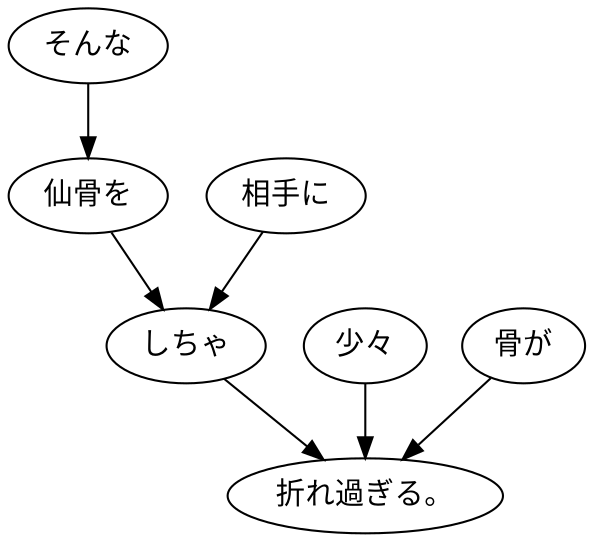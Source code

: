 digraph graph7601 {
	node0 [label="そんな"];
	node1 [label="仙骨を"];
	node2 [label="相手に"];
	node3 [label="しちゃ"];
	node4 [label="少々"];
	node5 [label="骨が"];
	node6 [label="折れ過ぎる。"];
	node0 -> node1;
	node1 -> node3;
	node2 -> node3;
	node3 -> node6;
	node4 -> node6;
	node5 -> node6;
}
